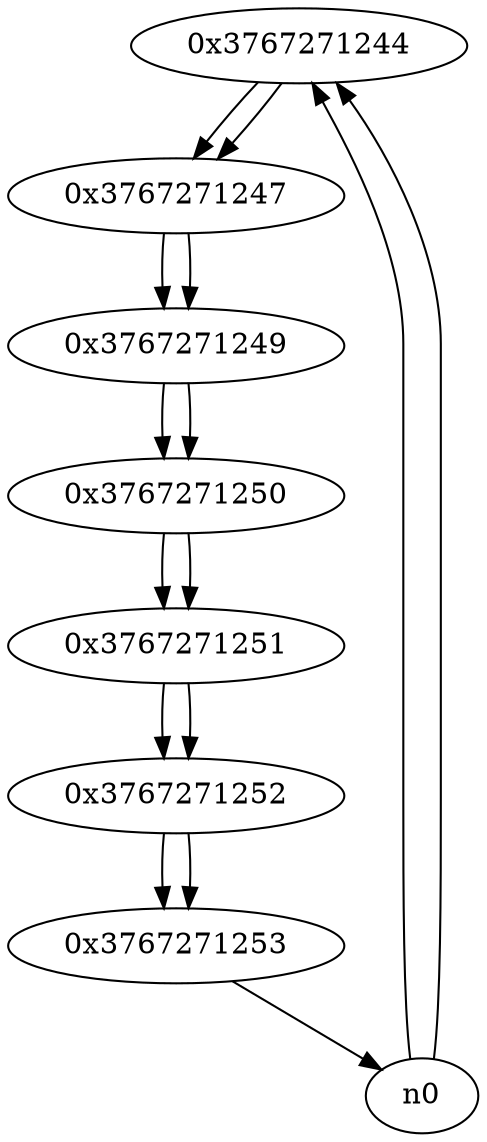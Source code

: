 digraph G{
/* nodes */
  n1 [label="0x3767271244"]
  n2 [label="0x3767271247"]
  n3 [label="0x3767271249"]
  n4 [label="0x3767271250"]
  n5 [label="0x3767271251"]
  n6 [label="0x3767271252"]
  n7 [label="0x3767271253"]
/* edges */
n1 -> n2;
n0 -> n1;
n0 -> n1;
n2 -> n3;
n1 -> n2;
n3 -> n4;
n2 -> n3;
n4 -> n5;
n3 -> n4;
n5 -> n6;
n4 -> n5;
n6 -> n7;
n5 -> n6;
n7 -> n0;
n6 -> n7;
}
